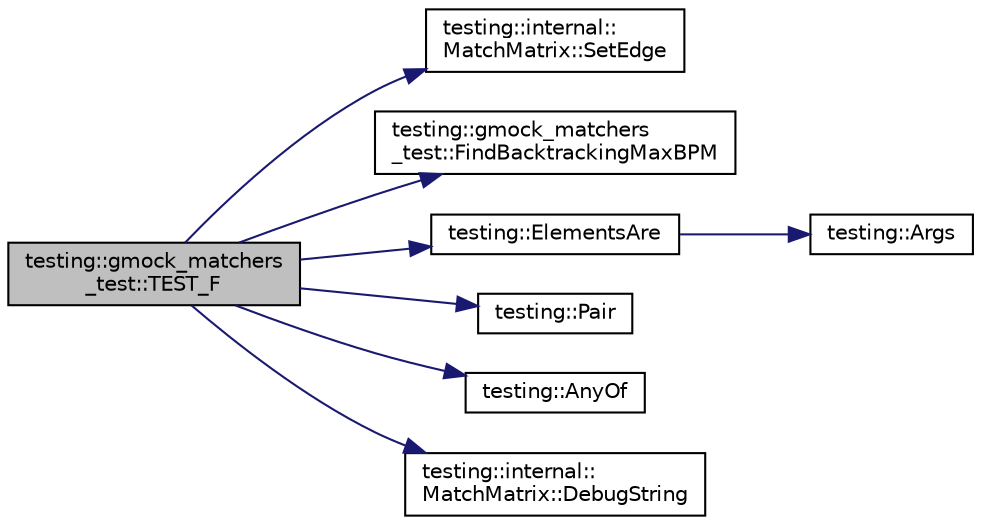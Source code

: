 digraph "testing::gmock_matchers_test::TEST_F"
{
  edge [fontname="Helvetica",fontsize="10",labelfontname="Helvetica",labelfontsize="10"];
  node [fontname="Helvetica",fontsize="10",shape=record];
  rankdir="LR";
  Node2346 [label="testing::gmock_matchers\l_test::TEST_F",height=0.2,width=0.4,color="black", fillcolor="grey75", style="filled", fontcolor="black"];
  Node2346 -> Node2347 [color="midnightblue",fontsize="10",style="solid",fontname="Helvetica"];
  Node2347 [label="testing::internal::\lMatchMatrix::SetEdge",height=0.2,width=0.4,color="black", fillcolor="white", style="filled",URL="$d7/d20/classtesting_1_1internal_1_1_match_matrix.html#aac7e9c6e0e4b51e6b1334829a0781021"];
  Node2346 -> Node2348 [color="midnightblue",fontsize="10",style="solid",fontname="Helvetica"];
  Node2348 [label="testing::gmock_matchers\l_test::FindBacktrackingMaxBPM",height=0.2,width=0.4,color="black", fillcolor="white", style="filled",URL="$d5/de1/namespacetesting_1_1gmock__matchers__test.html#a09321a8d4a4c40ab1e369fbdf92b0414"];
  Node2346 -> Node2349 [color="midnightblue",fontsize="10",style="solid",fontname="Helvetica"];
  Node2349 [label="testing::ElementsAre",height=0.2,width=0.4,color="black", fillcolor="white", style="filled",URL="$d0/d75/namespacetesting.html#a79cf4ae694bf8231dcf283b325405f27"];
  Node2349 -> Node2350 [color="midnightblue",fontsize="10",style="solid",fontname="Helvetica"];
  Node2350 [label="testing::Args",height=0.2,width=0.4,color="black", fillcolor="white", style="filled",URL="$d0/d75/namespacetesting.html#aaca153f67b689b8b9d5b8c67ecf8cee4"];
  Node2346 -> Node2351 [color="midnightblue",fontsize="10",style="solid",fontname="Helvetica"];
  Node2351 [label="testing::Pair",height=0.2,width=0.4,color="black", fillcolor="white", style="filled",URL="$d0/d75/namespacetesting.html#ac7520de8af26d3085513eeeb68561889"];
  Node2346 -> Node2352 [color="midnightblue",fontsize="10",style="solid",fontname="Helvetica"];
  Node2352 [label="testing::AnyOf",height=0.2,width=0.4,color="black", fillcolor="white", style="filled",URL="$d0/d75/namespacetesting.html#a81cfefd9f75cdce827d5bc873cf73aac"];
  Node2346 -> Node2353 [color="midnightblue",fontsize="10",style="solid",fontname="Helvetica"];
  Node2353 [label="testing::internal::\lMatchMatrix::DebugString",height=0.2,width=0.4,color="black", fillcolor="white", style="filled",URL="$d7/d20/classtesting_1_1internal_1_1_match_matrix.html#a37c7a88ac2e9d5012a1ecf1b19869c6c"];
}
